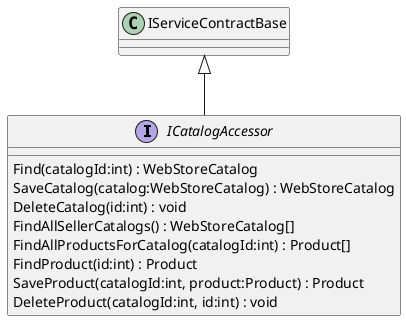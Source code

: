 @startuml
interface ICatalogAccessor {
    Find(catalogId:int) : WebStoreCatalog
    SaveCatalog(catalog:WebStoreCatalog) : WebStoreCatalog
    DeleteCatalog(id:int) : void
    FindAllSellerCatalogs() : WebStoreCatalog[]
    FindAllProductsForCatalog(catalogId:int) : Product[]
    FindProduct(id:int) : Product
    SaveProduct(catalogId:int, product:Product) : Product
    DeleteProduct(catalogId:int, id:int) : void
}
IServiceContractBase <|-- ICatalogAccessor
@enduml
